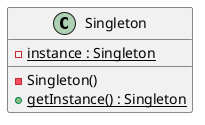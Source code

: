 @startuml

class Singleton
{
{static}-instance : Singleton
-Singleton()
{static}+getInstance() : Singleton
}
@enduml